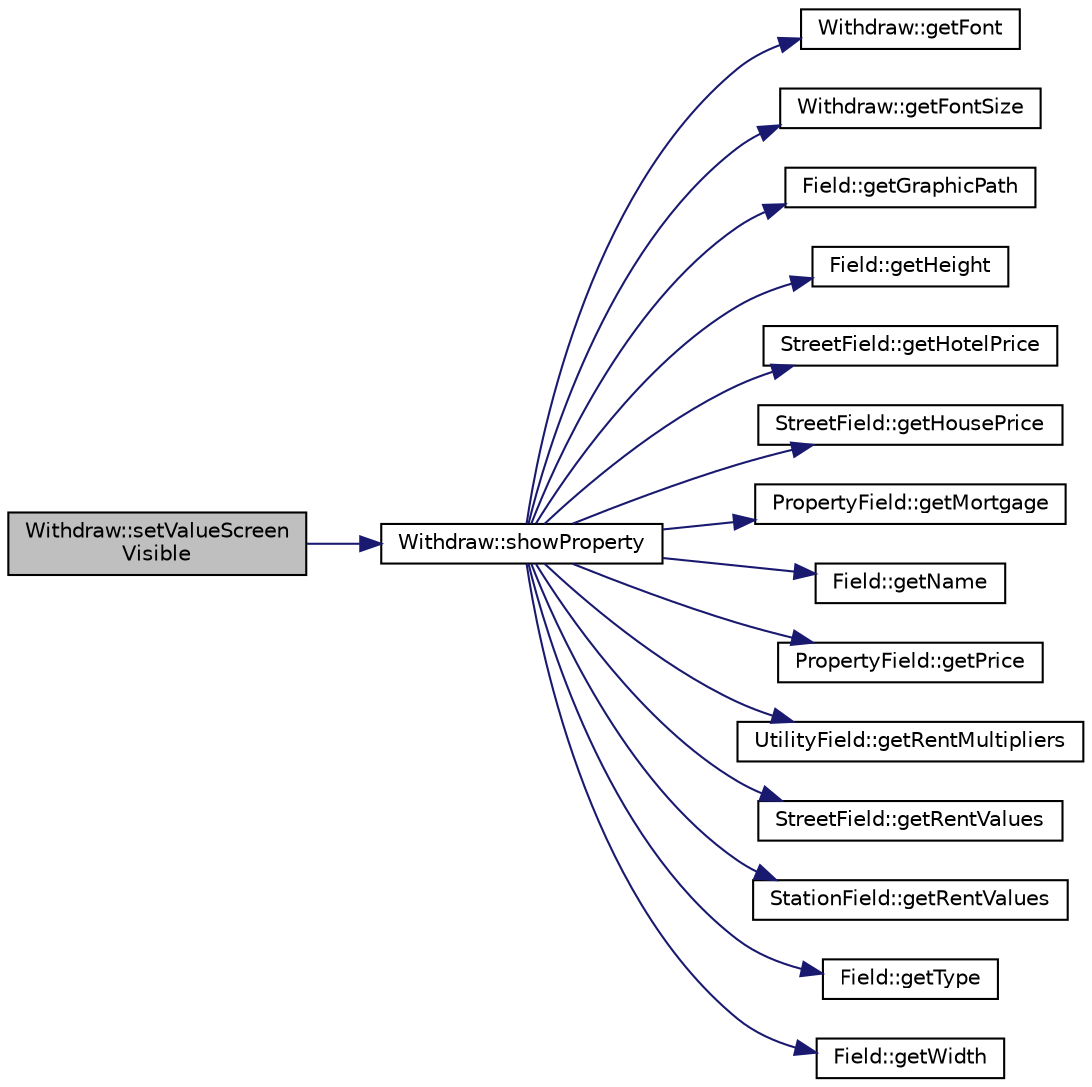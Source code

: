 digraph "Withdraw::setValueScreenVisible"
{
 // LATEX_PDF_SIZE
  edge [fontname="Helvetica",fontsize="10",labelfontname="Helvetica",labelfontsize="10"];
  node [fontname="Helvetica",fontsize="10",shape=record];
  rankdir="LR";
  Node1 [label="Withdraw::setValueScreen\lVisible",height=0.2,width=0.4,color="black", fillcolor="grey75", style="filled", fontcolor="black",tooltip=" "];
  Node1 -> Node2 [color="midnightblue",fontsize="10",style="solid",fontname="Helvetica"];
  Node2 [label="Withdraw::showProperty",height=0.2,width=0.4,color="black", fillcolor="white", style="filled",URL="$class_withdraw.html#ab7bdb73ec95d72b844d65de653cb4214",tooltip=" "];
  Node2 -> Node3 [color="midnightblue",fontsize="10",style="solid",fontname="Helvetica"];
  Node3 [label="Withdraw::getFont",height=0.2,width=0.4,color="black", fillcolor="white", style="filled",URL="$class_withdraw.html#a3ea0051e8185c3702e1009936e508df6",tooltip=" "];
  Node2 -> Node4 [color="midnightblue",fontsize="10",style="solid",fontname="Helvetica"];
  Node4 [label="Withdraw::getFontSize",height=0.2,width=0.4,color="black", fillcolor="white", style="filled",URL="$class_withdraw.html#aed82a313991c3f3a38c68738a613256f",tooltip=" "];
  Node2 -> Node5 [color="midnightblue",fontsize="10",style="solid",fontname="Helvetica"];
  Node5 [label="Field::getGraphicPath",height=0.2,width=0.4,color="black", fillcolor="white", style="filled",URL="$class_field.html#a2bca2e8d2cb8bfc9ebbc61f617e3e7b9",tooltip=" "];
  Node2 -> Node6 [color="midnightblue",fontsize="10",style="solid",fontname="Helvetica"];
  Node6 [label="Field::getHeight",height=0.2,width=0.4,color="black", fillcolor="white", style="filled",URL="$class_field.html#a24552dc1bcb1f574ce8db0761c33790a",tooltip=" "];
  Node2 -> Node7 [color="midnightblue",fontsize="10",style="solid",fontname="Helvetica"];
  Node7 [label="StreetField::getHotelPrice",height=0.2,width=0.4,color="black", fillcolor="white", style="filled",URL="$class_street_field.html#a51d31e674e5526536210d24ed5bdc2c2",tooltip=" "];
  Node2 -> Node8 [color="midnightblue",fontsize="10",style="solid",fontname="Helvetica"];
  Node8 [label="StreetField::getHousePrice",height=0.2,width=0.4,color="black", fillcolor="white", style="filled",URL="$class_street_field.html#a812b99b2c3dc615a26f81756fa41aa51",tooltip=" "];
  Node2 -> Node9 [color="midnightblue",fontsize="10",style="solid",fontname="Helvetica"];
  Node9 [label="PropertyField::getMortgage",height=0.2,width=0.4,color="black", fillcolor="white", style="filled",URL="$class_property_field.html#afeddcb21f639b779a94a5d471059e7e3",tooltip=" "];
  Node2 -> Node10 [color="midnightblue",fontsize="10",style="solid",fontname="Helvetica"];
  Node10 [label="Field::getName",height=0.2,width=0.4,color="black", fillcolor="white", style="filled",URL="$class_field.html#ad2e239a719acc3285a9b11b3aef6808c",tooltip=" "];
  Node2 -> Node11 [color="midnightblue",fontsize="10",style="solid",fontname="Helvetica"];
  Node11 [label="PropertyField::getPrice",height=0.2,width=0.4,color="black", fillcolor="white", style="filled",URL="$class_property_field.html#aafcf4b8fd5fb49a727cb564c0c99a3eb",tooltip=" "];
  Node2 -> Node12 [color="midnightblue",fontsize="10",style="solid",fontname="Helvetica"];
  Node12 [label="UtilityField::getRentMultipliers",height=0.2,width=0.4,color="black", fillcolor="white", style="filled",URL="$class_utility_field.html#a5476d4355c82780f3ec8d173513590ae",tooltip=" "];
  Node2 -> Node13 [color="midnightblue",fontsize="10",style="solid",fontname="Helvetica"];
  Node13 [label="StreetField::getRentValues",height=0.2,width=0.4,color="black", fillcolor="white", style="filled",URL="$class_street_field.html#af6ffa6777200808afa686a07a1be6e9a",tooltip=" "];
  Node2 -> Node14 [color="midnightblue",fontsize="10",style="solid",fontname="Helvetica"];
  Node14 [label="StationField::getRentValues",height=0.2,width=0.4,color="black", fillcolor="white", style="filled",URL="$class_station_field.html#ae23e828cefa568b38ff525cd9db3b511",tooltip=" "];
  Node2 -> Node15 [color="midnightblue",fontsize="10",style="solid",fontname="Helvetica"];
  Node15 [label="Field::getType",height=0.2,width=0.4,color="black", fillcolor="white", style="filled",URL="$class_field.html#a3c5261dc7fc032dd06268d3c94028d73",tooltip=" "];
  Node2 -> Node16 [color="midnightblue",fontsize="10",style="solid",fontname="Helvetica"];
  Node16 [label="Field::getWidth",height=0.2,width=0.4,color="black", fillcolor="white", style="filled",URL="$class_field.html#ad5706e4c154214fe43db7ecc7a6b74ca",tooltip=" "];
}
